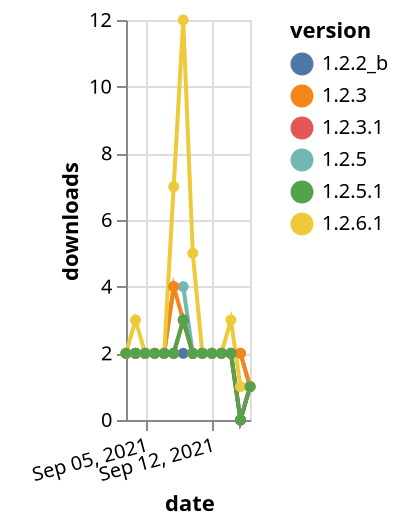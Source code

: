 {"$schema": "https://vega.github.io/schema/vega-lite/v5.json", "description": "A simple bar chart with embedded data.", "data": {"values": [{"date": "2021-09-03", "total": 2605, "delta": 2, "version": "1.2.2_b"}, {"date": "2021-09-04", "total": 2607, "delta": 2, "version": "1.2.2_b"}, {"date": "2021-09-05", "total": 2609, "delta": 2, "version": "1.2.2_b"}, {"date": "2021-09-06", "total": 2611, "delta": 2, "version": "1.2.2_b"}, {"date": "2021-09-07", "total": 2613, "delta": 2, "version": "1.2.2_b"}, {"date": "2021-09-08", "total": 2615, "delta": 2, "version": "1.2.2_b"}, {"date": "2021-09-09", "total": 2617, "delta": 2, "version": "1.2.2_b"}, {"date": "2021-09-10", "total": 2619, "delta": 2, "version": "1.2.2_b"}, {"date": "2021-09-11", "total": 2621, "delta": 2, "version": "1.2.2_b"}, {"date": "2021-09-12", "total": 2623, "delta": 2, "version": "1.2.2_b"}, {"date": "2021-09-13", "total": 2625, "delta": 2, "version": "1.2.2_b"}, {"date": "2021-09-14", "total": 2627, "delta": 2, "version": "1.2.2_b"}, {"date": "2021-09-15", "total": 2627, "delta": 0, "version": "1.2.2_b"}, {"date": "2021-09-16", "total": 2628, "delta": 1, "version": "1.2.2_b"}, {"date": "2021-09-03", "total": 2809, "delta": 2, "version": "1.2.5"}, {"date": "2021-09-04", "total": 2811, "delta": 2, "version": "1.2.5"}, {"date": "2021-09-05", "total": 2813, "delta": 2, "version": "1.2.5"}, {"date": "2021-09-06", "total": 2815, "delta": 2, "version": "1.2.5"}, {"date": "2021-09-07", "total": 2817, "delta": 2, "version": "1.2.5"}, {"date": "2021-09-08", "total": 2821, "delta": 4, "version": "1.2.5"}, {"date": "2021-09-09", "total": 2825, "delta": 4, "version": "1.2.5"}, {"date": "2021-09-10", "total": 2827, "delta": 2, "version": "1.2.5"}, {"date": "2021-09-11", "total": 2829, "delta": 2, "version": "1.2.5"}, {"date": "2021-09-12", "total": 2831, "delta": 2, "version": "1.2.5"}, {"date": "2021-09-13", "total": 2833, "delta": 2, "version": "1.2.5"}, {"date": "2021-09-14", "total": 2835, "delta": 2, "version": "1.2.5"}, {"date": "2021-09-15", "total": 2837, "delta": 2, "version": "1.2.5"}, {"date": "2021-09-16", "total": 2838, "delta": 1, "version": "1.2.5"}, {"date": "2021-09-03", "total": 3184, "delta": 2, "version": "1.2.3"}, {"date": "2021-09-04", "total": 3186, "delta": 2, "version": "1.2.3"}, {"date": "2021-09-05", "total": 3188, "delta": 2, "version": "1.2.3"}, {"date": "2021-09-06", "total": 3190, "delta": 2, "version": "1.2.3"}, {"date": "2021-09-07", "total": 3192, "delta": 2, "version": "1.2.3"}, {"date": "2021-09-08", "total": 3196, "delta": 4, "version": "1.2.3"}, {"date": "2021-09-09", "total": 3199, "delta": 3, "version": "1.2.3"}, {"date": "2021-09-10", "total": 3201, "delta": 2, "version": "1.2.3"}, {"date": "2021-09-11", "total": 3203, "delta": 2, "version": "1.2.3"}, {"date": "2021-09-12", "total": 3205, "delta": 2, "version": "1.2.3"}, {"date": "2021-09-13", "total": 3207, "delta": 2, "version": "1.2.3"}, {"date": "2021-09-14", "total": 3209, "delta": 2, "version": "1.2.3"}, {"date": "2021-09-15", "total": 3211, "delta": 2, "version": "1.2.3"}, {"date": "2021-09-16", "total": 3212, "delta": 1, "version": "1.2.3"}, {"date": "2021-09-03", "total": 2710, "delta": 2, "version": "1.2.3.1"}, {"date": "2021-09-04", "total": 2712, "delta": 2, "version": "1.2.3.1"}, {"date": "2021-09-05", "total": 2714, "delta": 2, "version": "1.2.3.1"}, {"date": "2021-09-06", "total": 2716, "delta": 2, "version": "1.2.3.1"}, {"date": "2021-09-07", "total": 2718, "delta": 2, "version": "1.2.3.1"}, {"date": "2021-09-08", "total": 2720, "delta": 2, "version": "1.2.3.1"}, {"date": "2021-09-09", "total": 2723, "delta": 3, "version": "1.2.3.1"}, {"date": "2021-09-10", "total": 2725, "delta": 2, "version": "1.2.3.1"}, {"date": "2021-09-11", "total": 2727, "delta": 2, "version": "1.2.3.1"}, {"date": "2021-09-12", "total": 2729, "delta": 2, "version": "1.2.3.1"}, {"date": "2021-09-13", "total": 2731, "delta": 2, "version": "1.2.3.1"}, {"date": "2021-09-14", "total": 2733, "delta": 2, "version": "1.2.3.1"}, {"date": "2021-09-15", "total": 2733, "delta": 0, "version": "1.2.3.1"}, {"date": "2021-09-16", "total": 2734, "delta": 1, "version": "1.2.3.1"}, {"date": "2021-09-03", "total": 1381, "delta": 2, "version": "1.2.6.1"}, {"date": "2021-09-04", "total": 1384, "delta": 3, "version": "1.2.6.1"}, {"date": "2021-09-05", "total": 1386, "delta": 2, "version": "1.2.6.1"}, {"date": "2021-09-06", "total": 1388, "delta": 2, "version": "1.2.6.1"}, {"date": "2021-09-07", "total": 1390, "delta": 2, "version": "1.2.6.1"}, {"date": "2021-09-08", "total": 1397, "delta": 7, "version": "1.2.6.1"}, {"date": "2021-09-09", "total": 1409, "delta": 12, "version": "1.2.6.1"}, {"date": "2021-09-10", "total": 1414, "delta": 5, "version": "1.2.6.1"}, {"date": "2021-09-11", "total": 1416, "delta": 2, "version": "1.2.6.1"}, {"date": "2021-09-12", "total": 1418, "delta": 2, "version": "1.2.6.1"}, {"date": "2021-09-13", "total": 1420, "delta": 2, "version": "1.2.6.1"}, {"date": "2021-09-14", "total": 1423, "delta": 3, "version": "1.2.6.1"}, {"date": "2021-09-15", "total": 1424, "delta": 1, "version": "1.2.6.1"}, {"date": "2021-09-16", "total": 1425, "delta": 1, "version": "1.2.6.1"}, {"date": "2021-09-03", "total": 2127, "delta": 2, "version": "1.2.5.1"}, {"date": "2021-09-04", "total": 2129, "delta": 2, "version": "1.2.5.1"}, {"date": "2021-09-05", "total": 2131, "delta": 2, "version": "1.2.5.1"}, {"date": "2021-09-06", "total": 2133, "delta": 2, "version": "1.2.5.1"}, {"date": "2021-09-07", "total": 2135, "delta": 2, "version": "1.2.5.1"}, {"date": "2021-09-08", "total": 2137, "delta": 2, "version": "1.2.5.1"}, {"date": "2021-09-09", "total": 2140, "delta": 3, "version": "1.2.5.1"}, {"date": "2021-09-10", "total": 2142, "delta": 2, "version": "1.2.5.1"}, {"date": "2021-09-11", "total": 2144, "delta": 2, "version": "1.2.5.1"}, {"date": "2021-09-12", "total": 2146, "delta": 2, "version": "1.2.5.1"}, {"date": "2021-09-13", "total": 2148, "delta": 2, "version": "1.2.5.1"}, {"date": "2021-09-14", "total": 2150, "delta": 2, "version": "1.2.5.1"}, {"date": "2021-09-15", "total": 2150, "delta": 0, "version": "1.2.5.1"}, {"date": "2021-09-16", "total": 2151, "delta": 1, "version": "1.2.5.1"}]}, "width": "container", "mark": {"type": "line", "point": {"filled": true}}, "encoding": {"x": {"field": "date", "type": "temporal", "timeUnit": "yearmonthdate", "title": "date", "axis": {"labelAngle": -15}}, "y": {"field": "delta", "type": "quantitative", "title": "downloads"}, "color": {"field": "version", "type": "nominal"}, "tooltip": {"field": "delta"}}}